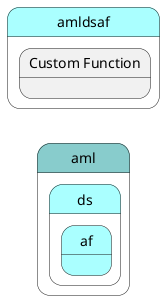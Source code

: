 @startuml
left to right direction


state "aml" as aml #88cccc {
state "ds" as amlds #aaffff {
state "af" as amldsaf #aaffff {
}
}
}


state "amldsaf" as pstatename #aaffff {
    state "Custom Function" as affunction {
    }
}





@enduml
